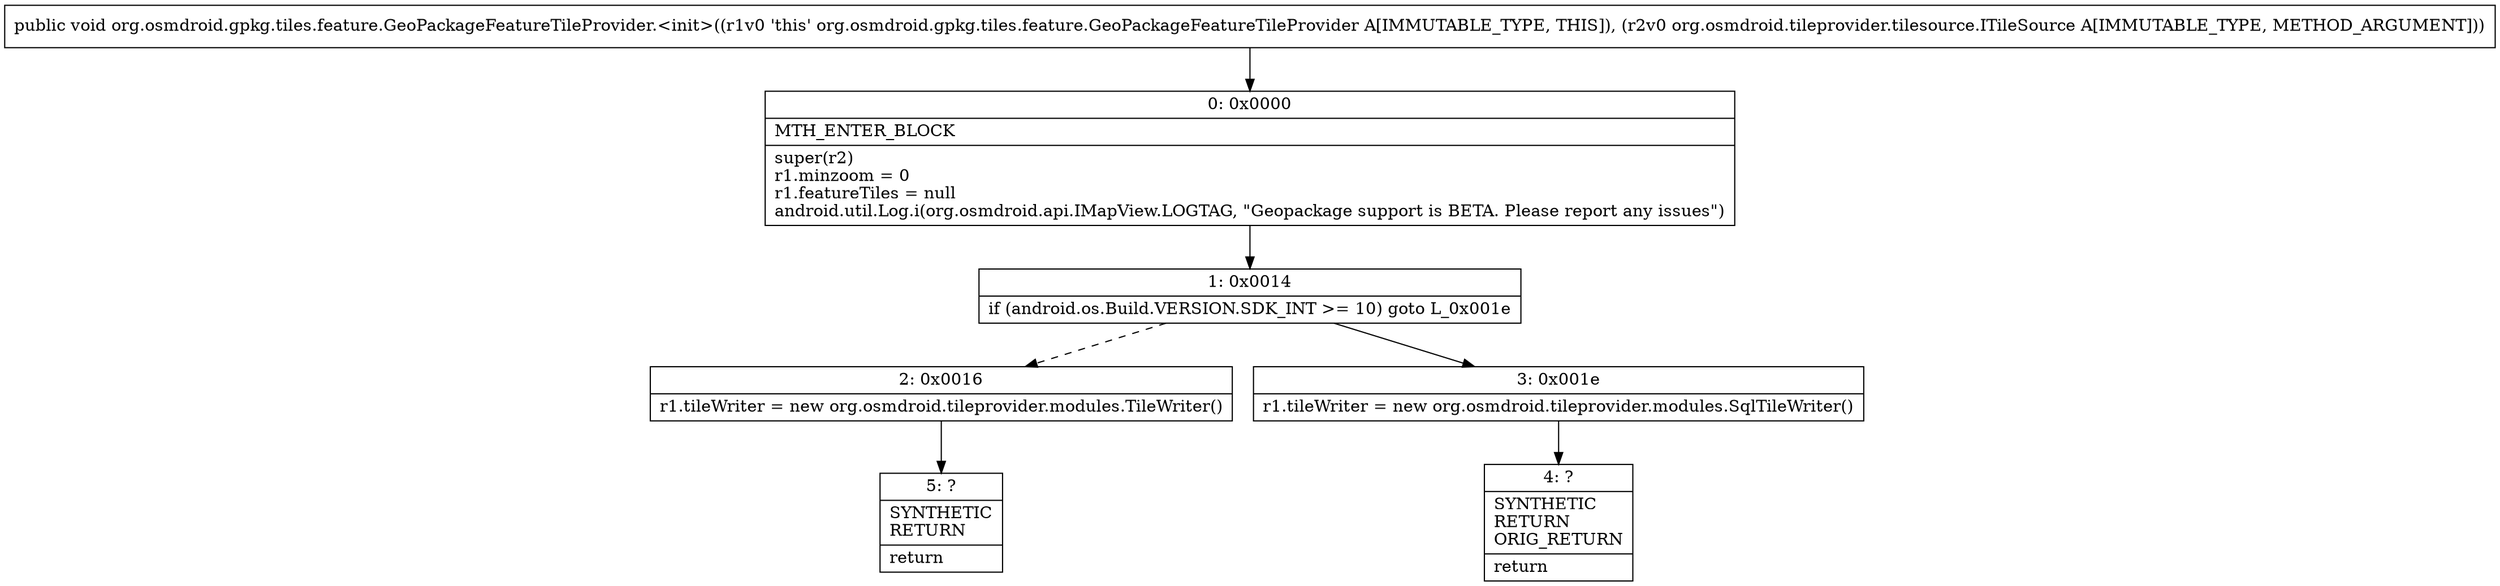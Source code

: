 digraph "CFG fororg.osmdroid.gpkg.tiles.feature.GeoPackageFeatureTileProvider.\<init\>(Lorg\/osmdroid\/tileprovider\/tilesource\/ITileSource;)V" {
Node_0 [shape=record,label="{0\:\ 0x0000|MTH_ENTER_BLOCK\l|super(r2)\lr1.minzoom = 0\lr1.featureTiles = null\landroid.util.Log.i(org.osmdroid.api.IMapView.LOGTAG, \"Geopackage support is BETA. Please report any issues\")\l}"];
Node_1 [shape=record,label="{1\:\ 0x0014|if (android.os.Build.VERSION.SDK_INT \>= 10) goto L_0x001e\l}"];
Node_2 [shape=record,label="{2\:\ 0x0016|r1.tileWriter = new org.osmdroid.tileprovider.modules.TileWriter()\l}"];
Node_3 [shape=record,label="{3\:\ 0x001e|r1.tileWriter = new org.osmdroid.tileprovider.modules.SqlTileWriter()\l}"];
Node_4 [shape=record,label="{4\:\ ?|SYNTHETIC\lRETURN\lORIG_RETURN\l|return\l}"];
Node_5 [shape=record,label="{5\:\ ?|SYNTHETIC\lRETURN\l|return\l}"];
MethodNode[shape=record,label="{public void org.osmdroid.gpkg.tiles.feature.GeoPackageFeatureTileProvider.\<init\>((r1v0 'this' org.osmdroid.gpkg.tiles.feature.GeoPackageFeatureTileProvider A[IMMUTABLE_TYPE, THIS]), (r2v0 org.osmdroid.tileprovider.tilesource.ITileSource A[IMMUTABLE_TYPE, METHOD_ARGUMENT])) }"];
MethodNode -> Node_0;
Node_0 -> Node_1;
Node_1 -> Node_2[style=dashed];
Node_1 -> Node_3;
Node_2 -> Node_5;
Node_3 -> Node_4;
}


